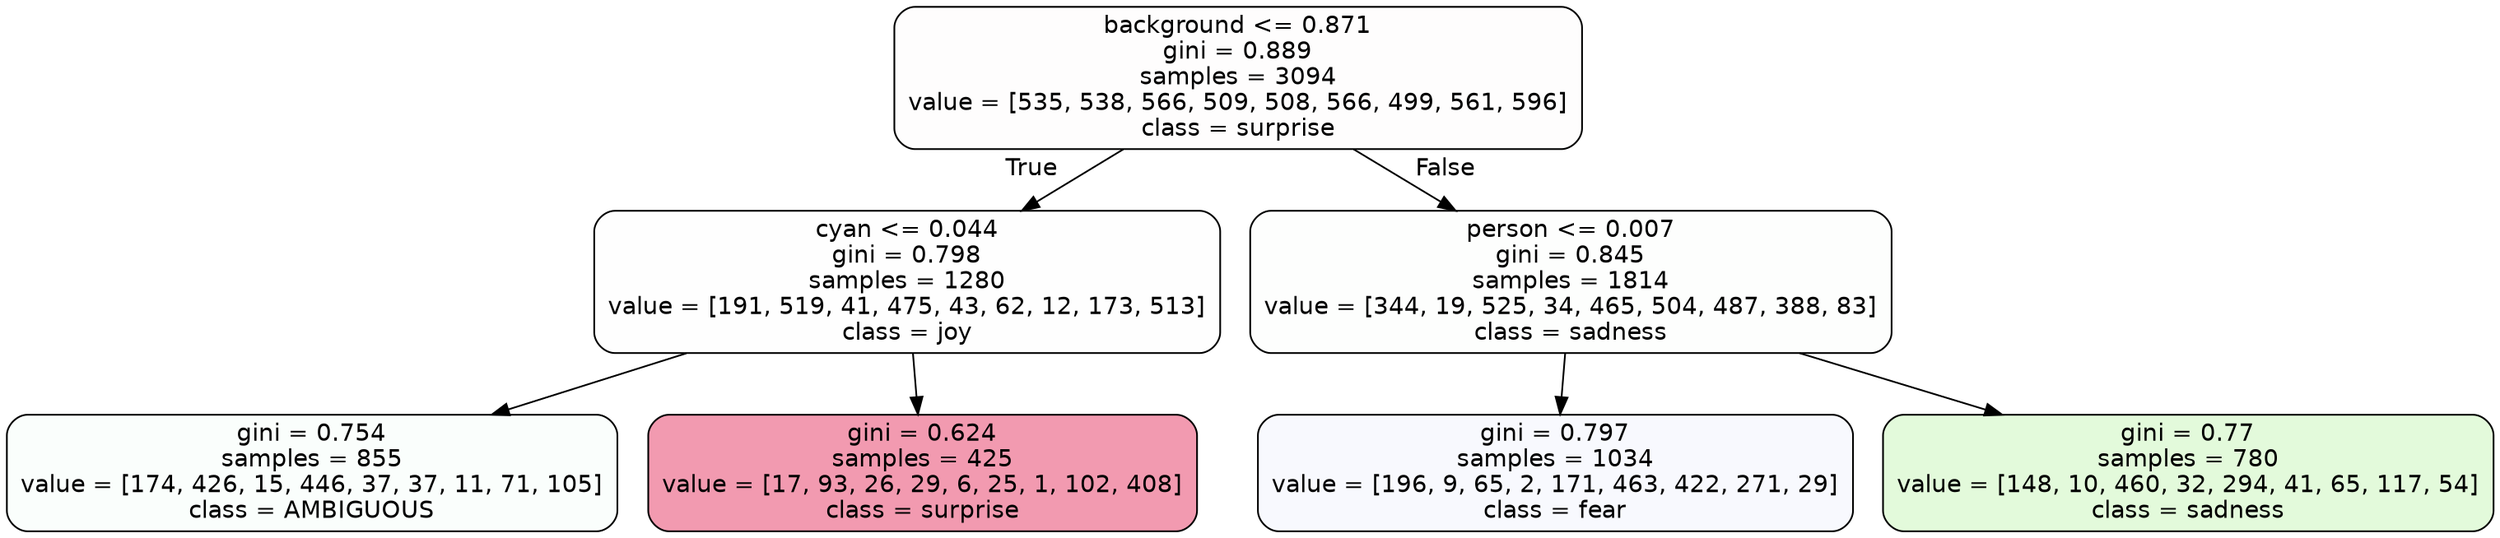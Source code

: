 digraph Tree {
node [shape=box, style="filled, rounded", color="black", fontname=helvetica] ;
edge [fontname=helvetica] ;
0 [label="background <= 0.871\ngini = 0.889\nsamples = 3094\nvalue = [535, 538, 566, 509, 508, 566, 499, 561, 596]\nclass = surprise", fillcolor="#e5396402"] ;
1 [label="cyan <= 0.044\ngini = 0.798\nsamples = 1280\nvalue = [191, 519, 41, 475, 43, 62, 12, 173, 513]\nclass = joy", fillcolor="#d7e53901"] ;
0 -> 1 [labeldistance=2.5, labelangle=45, headlabel="True"] ;
2 [label="gini = 0.754\nsamples = 855\nvalue = [174, 426, 15, 446, 37, 37, 11, 71, 105]\nclass = AMBIGUOUS", fillcolor="#39e58106"] ;
1 -> 2 ;
3 [label="gini = 0.624\nsamples = 425\nvalue = [17, 93, 26, 29, 6, 25, 1, 102, 408]\nclass = surprise", fillcolor="#e5396481"] ;
1 -> 3 ;
4 [label="person <= 0.007\ngini = 0.845\nsamples = 1814\nvalue = [344, 19, 525, 34, 465, 504, 487, 388, 83]\nclass = sadness", fillcolor="#64e53902"] ;
0 -> 4 [labeldistance=2.5, labelangle=-45, headlabel="False"] ;
5 [label="gini = 0.797\nsamples = 1034\nvalue = [196, 9, 65, 2, 171, 463, 422, 271, 29]\nclass = fear", fillcolor="#3964e509"] ;
4 -> 5 ;
6 [label="gini = 0.77\nsamples = 780\nvalue = [148, 10, 460, 32, 294, 41, 65, 117, 54]\nclass = sadness", fillcolor="#64e5392e"] ;
4 -> 6 ;
}